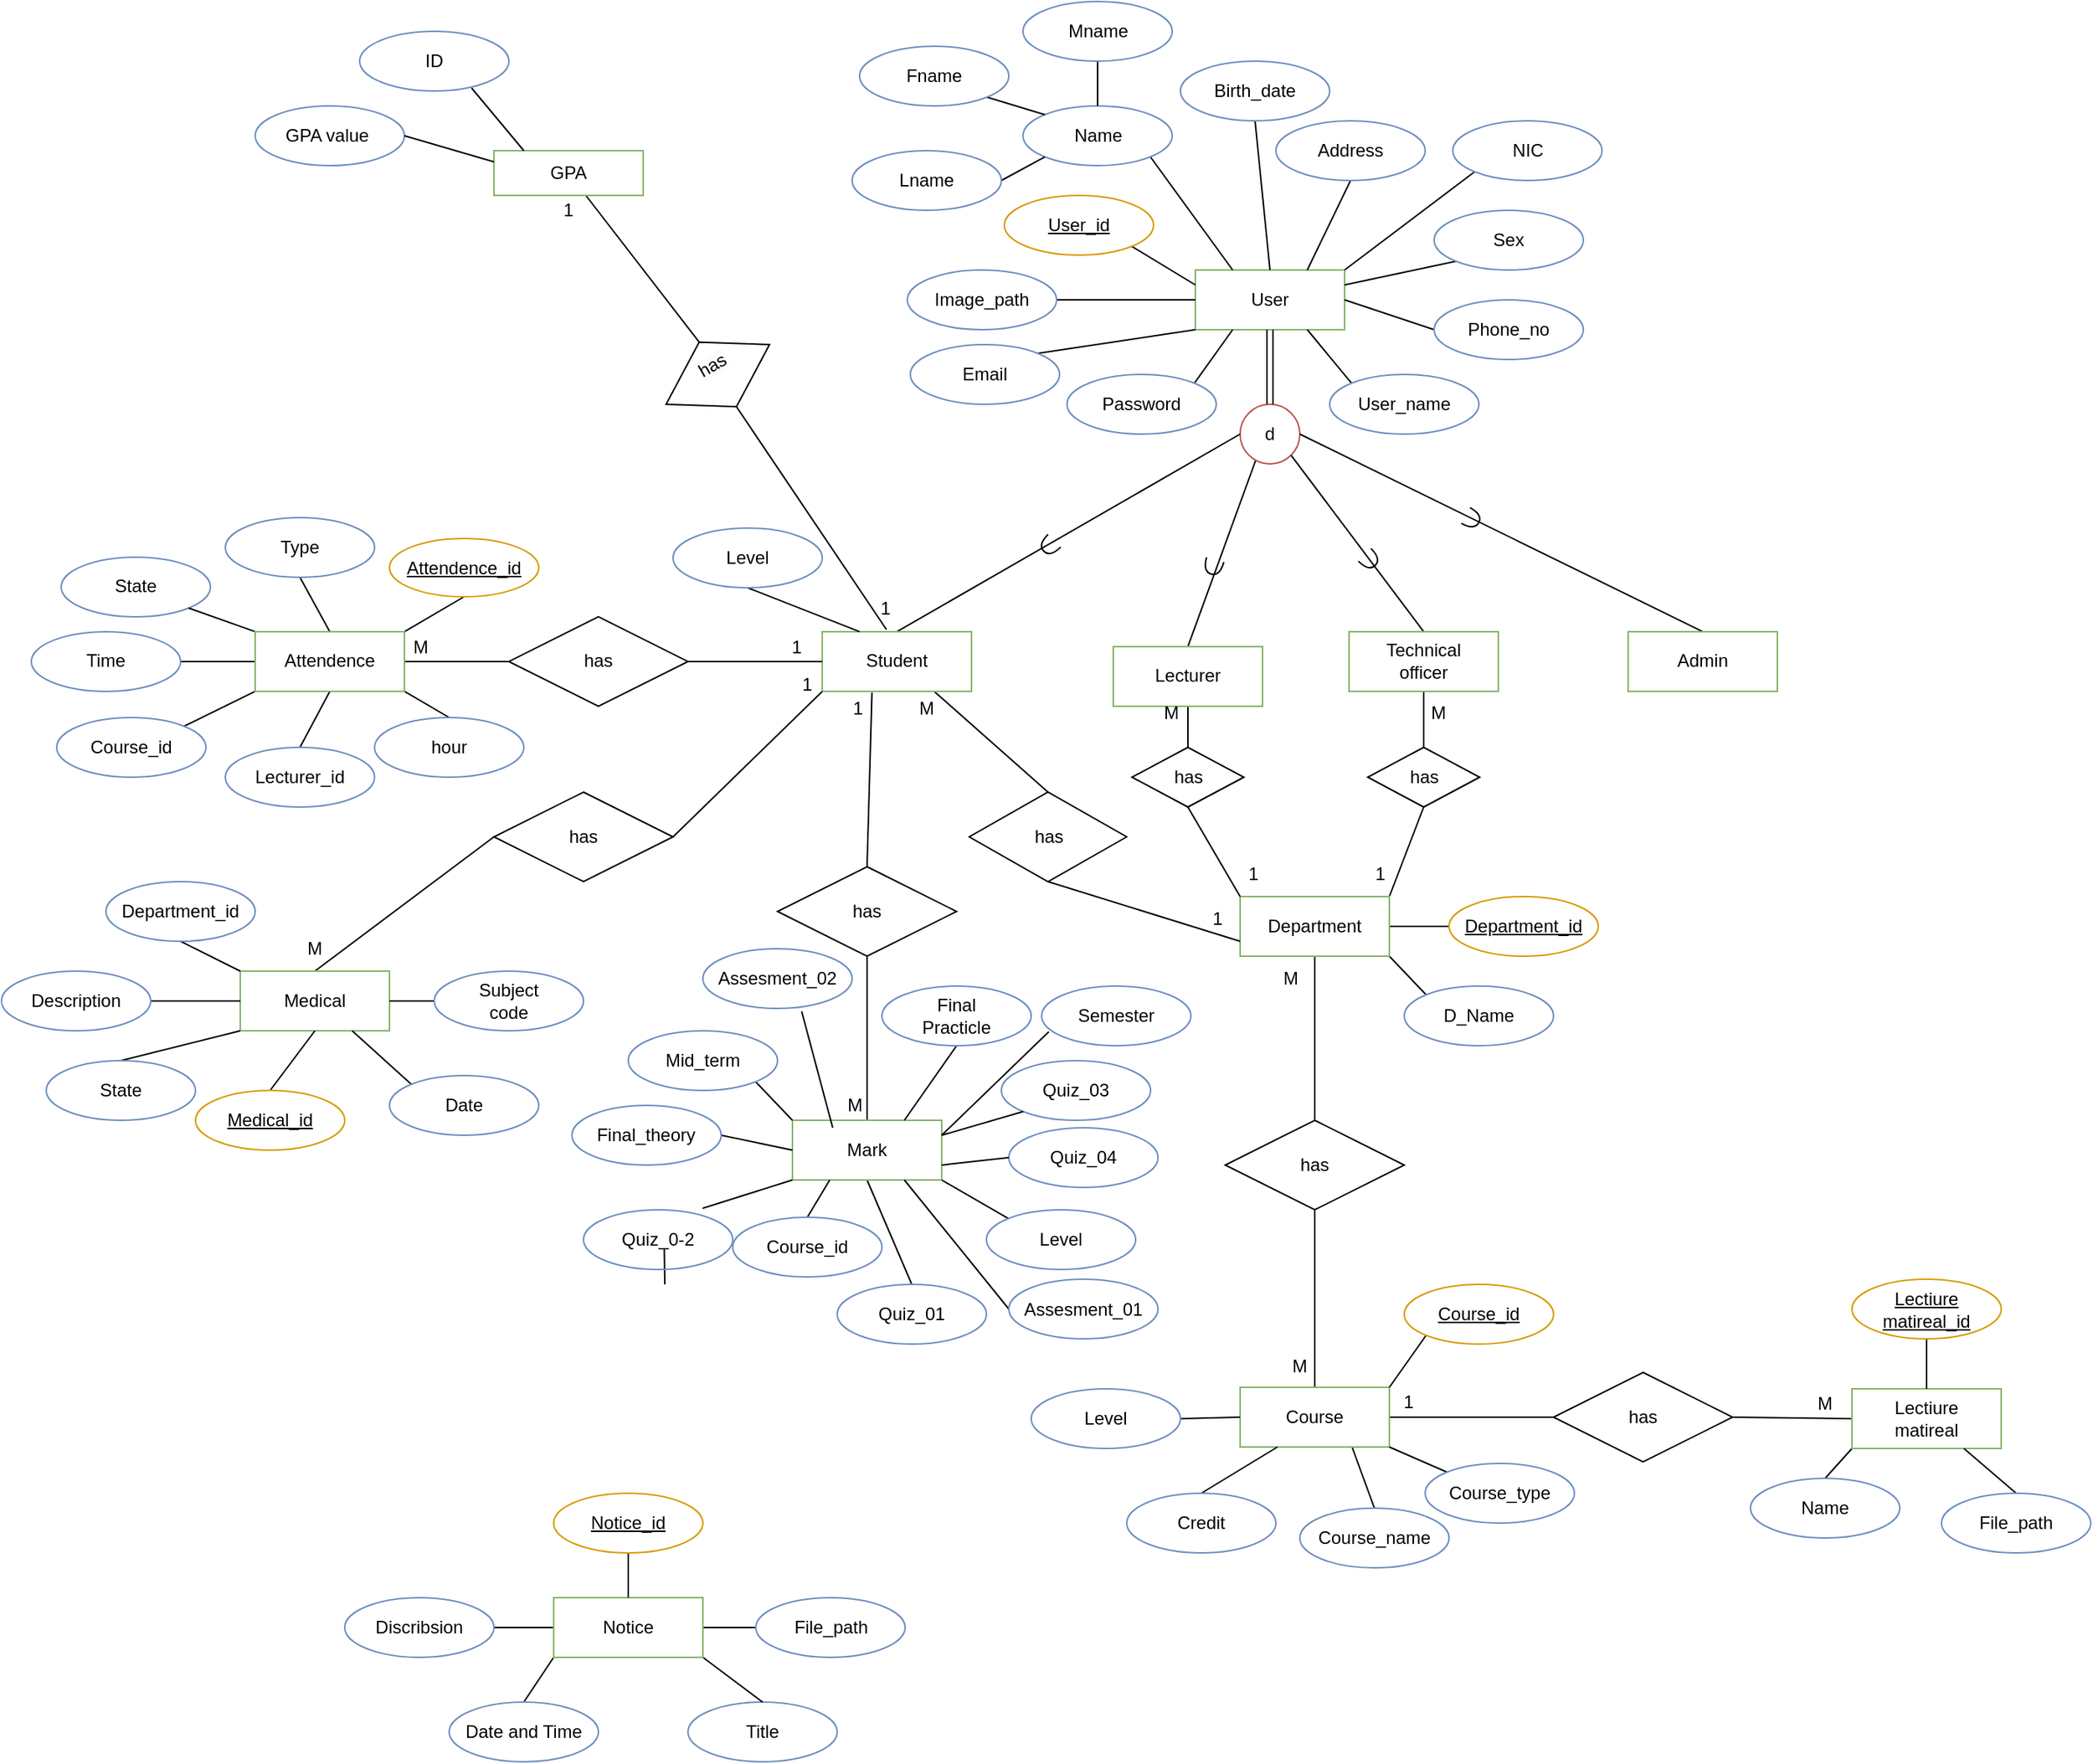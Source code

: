 <mxfile>
    <diagram name="Page-1" id="6qLf3aP0n8FPmzJRAWlA">
        <mxGraphModel dx="1659" dy="1737" grid="1" gridSize="10" guides="1" tooltips="1" connect="1" arrows="1" fold="1" page="1" pageScale="1" pageWidth="827" pageHeight="1169" background="none" math="0" shadow="0">
            <root>
                <mxCell id="0"/>
                <mxCell id="1" parent="0"/>
                <mxCell id="cgkHu3lo0f4XiQwkRgP3-1" value="User" style="whiteSpace=wrap;html=1;align=center;fillColor=none;strokeColor=#82b366;" parent="1" vertex="1">
                    <mxGeometry x="350" y="-130" width="100" height="40" as="geometry"/>
                </mxCell>
                <mxCell id="cgkHu3lo0f4XiQwkRgP3-52" style="edgeStyle=none;rounded=0;orthogonalLoop=1;jettySize=auto;html=1;exitX=0.5;exitY=0;exitDx=0;exitDy=0;endArrow=none;endFill=0;entryX=0.259;entryY=0.944;entryDx=0;entryDy=0;entryPerimeter=0;" parent="1" source="cgkHu3lo0f4XiQwkRgP3-13" target="cgkHu3lo0f4XiQwkRgP3-43" edge="1">
                    <mxGeometry relative="1" as="geometry">
                        <mxPoint x="340" y="10" as="targetPoint"/>
                    </mxGeometry>
                </mxCell>
                <mxCell id="cgkHu3lo0f4XiQwkRgP3-107" style="edgeStyle=none;rounded=0;orthogonalLoop=1;jettySize=auto;html=1;exitX=0.5;exitY=1;exitDx=0;exitDy=0;entryX=0;entryY=0.5;entryDx=0;entryDy=0;endArrow=none;endFill=0;" parent="1" source="cgkHu3lo0f4XiQwkRgP3-13" target="cgkHu3lo0f4XiQwkRgP3-58" edge="1">
                    <mxGeometry relative="1" as="geometry"/>
                </mxCell>
                <mxCell id="cgkHu3lo0f4XiQwkRgP3-13" value="Lecturer" style="whiteSpace=wrap;html=1;align=center;fillColor=none;strokeColor=#82b366;" parent="1" vertex="1">
                    <mxGeometry x="295" y="122.46" width="100" height="40" as="geometry"/>
                </mxCell>
                <mxCell id="cgkHu3lo0f4XiQwkRgP3-43" value="d" style="ellipse;whiteSpace=wrap;html=1;aspect=fixed;fillColor=none;strokeColor=#b85450;" parent="1" vertex="1">
                    <mxGeometry x="380" y="-40" width="40" height="40" as="geometry"/>
                </mxCell>
                <mxCell id="cgkHu3lo0f4XiQwkRgP3-44" value="" style="shape=link;html=1;rounded=0;entryX=0.5;entryY=0;entryDx=0;entryDy=0;exitX=0.5;exitY=1;exitDx=0;exitDy=0;" parent="1" source="cgkHu3lo0f4XiQwkRgP3-1" target="cgkHu3lo0f4XiQwkRgP3-43" edge="1">
                    <mxGeometry relative="1" as="geometry">
                        <mxPoint x="190" y="100" as="sourcePoint"/>
                        <mxPoint x="250" y="100" as="targetPoint"/>
                    </mxGeometry>
                </mxCell>
                <mxCell id="cgkHu3lo0f4XiQwkRgP3-54" style="edgeStyle=none;rounded=0;orthogonalLoop=1;jettySize=auto;html=1;exitX=0.5;exitY=0;exitDx=0;exitDy=0;entryX=0;entryY=0.5;entryDx=0;entryDy=0;endArrow=none;endFill=0;" parent="1" source="cgkHu3lo0f4XiQwkRgP3-47" target="cgkHu3lo0f4XiQwkRgP3-43" edge="1">
                    <mxGeometry relative="1" as="geometry"/>
                </mxCell>
                <mxCell id="cgkHu3lo0f4XiQwkRgP3-111" style="edgeStyle=none;rounded=0;orthogonalLoop=1;jettySize=auto;html=1;exitX=0.75;exitY=1;exitDx=0;exitDy=0;entryX=0;entryY=0.5;entryDx=0;entryDy=0;endArrow=none;endFill=0;" parent="1" source="cgkHu3lo0f4XiQwkRgP3-47" target="cgkHu3lo0f4XiQwkRgP3-110" edge="1">
                    <mxGeometry relative="1" as="geometry"/>
                </mxCell>
                <mxCell id="cgkHu3lo0f4XiQwkRgP3-47" value="Student" style="whiteSpace=wrap;html=1;align=center;fillColor=none;strokeColor=#82b366;" parent="1" vertex="1">
                    <mxGeometry x="100" y="112.46" width="100" height="40" as="geometry"/>
                </mxCell>
                <mxCell id="cgkHu3lo0f4XiQwkRgP3-50" style="rounded=0;orthogonalLoop=1;jettySize=auto;html=1;exitX=0.5;exitY=0;exitDx=0;exitDy=0;entryX=1;entryY=0.5;entryDx=0;entryDy=0;endArrow=none;endFill=0;" parent="1" source="cgkHu3lo0f4XiQwkRgP3-48" target="cgkHu3lo0f4XiQwkRgP3-43" edge="1">
                    <mxGeometry relative="1" as="geometry"/>
                </mxCell>
                <mxCell id="cgkHu3lo0f4XiQwkRgP3-48" value="Admin" style="whiteSpace=wrap;html=1;align=center;fillColor=none;strokeColor=#82b366;" parent="1" vertex="1">
                    <mxGeometry x="640" y="112.46" width="100" height="40" as="geometry"/>
                </mxCell>
                <mxCell id="cgkHu3lo0f4XiQwkRgP3-53" style="edgeStyle=none;rounded=0;orthogonalLoop=1;jettySize=auto;html=1;exitX=0.5;exitY=0;exitDx=0;exitDy=0;entryX=1;entryY=1;entryDx=0;entryDy=0;endArrow=none;endFill=0;" parent="1" source="cgkHu3lo0f4XiQwkRgP3-49" target="cgkHu3lo0f4XiQwkRgP3-43" edge="1">
                    <mxGeometry relative="1" as="geometry"/>
                </mxCell>
                <mxCell id="cgkHu3lo0f4XiQwkRgP3-59" style="edgeStyle=none;rounded=0;orthogonalLoop=1;jettySize=auto;html=1;exitX=0.5;exitY=1;exitDx=0;exitDy=0;entryX=0;entryY=0.5;entryDx=0;entryDy=0;endArrow=none;endFill=0;" parent="1" source="cgkHu3lo0f4XiQwkRgP3-49" target="cgkHu3lo0f4XiQwkRgP3-55" edge="1">
                    <mxGeometry relative="1" as="geometry"/>
                </mxCell>
                <mxCell id="cgkHu3lo0f4XiQwkRgP3-49" value="Technical&lt;br&gt;officer" style="whiteSpace=wrap;html=1;align=center;fillColor=none;strokeColor=#82b366;" parent="1" vertex="1">
                    <mxGeometry x="453" y="112.46" width="100" height="40" as="geometry"/>
                </mxCell>
                <mxCell id="cgkHu3lo0f4XiQwkRgP3-109" style="edgeStyle=none;rounded=0;orthogonalLoop=1;jettySize=auto;html=1;exitX=1;exitY=0.5;exitDx=0;exitDy=0;endArrow=none;endFill=0;entryX=1;entryY=0;entryDx=0;entryDy=0;" parent="1" source="cgkHu3lo0f4XiQwkRgP3-55" target="cgkHu3lo0f4XiQwkRgP3-56" edge="1">
                    <mxGeometry relative="1" as="geometry">
                        <mxPoint x="510" y="300" as="targetPoint"/>
                    </mxGeometry>
                </mxCell>
                <mxCell id="cgkHu3lo0f4XiQwkRgP3-55" value="has" style="shape=rhombus;perimeter=rhombusPerimeter;whiteSpace=wrap;html=1;align=center;rotation=0;direction=south;" parent="1" vertex="1">
                    <mxGeometry x="465.5" y="190" width="75" height="40" as="geometry"/>
                </mxCell>
                <mxCell id="cgkHu3lo0f4XiQwkRgP3-116" style="edgeStyle=none;rounded=0;orthogonalLoop=1;jettySize=auto;html=1;exitX=0.5;exitY=1;exitDx=0;exitDy=0;entryX=0.5;entryY=0;entryDx=0;entryDy=0;endArrow=none;endFill=0;" parent="1" source="cgkHu3lo0f4XiQwkRgP3-56" target="cgkHu3lo0f4XiQwkRgP3-115" edge="1">
                    <mxGeometry relative="1" as="geometry"/>
                </mxCell>
                <mxCell id="cgkHu3lo0f4XiQwkRgP3-173" style="edgeStyle=none;rounded=0;orthogonalLoop=1;jettySize=auto;html=1;exitX=1;exitY=0.5;exitDx=0;exitDy=0;entryX=0;entryY=0.5;entryDx=0;entryDy=0;endArrow=none;endFill=0;" parent="1" source="cgkHu3lo0f4XiQwkRgP3-56" target="cgkHu3lo0f4XiQwkRgP3-167" edge="1">
                    <mxGeometry relative="1" as="geometry"/>
                </mxCell>
                <mxCell id="cgkHu3lo0f4XiQwkRgP3-174" style="edgeStyle=none;rounded=0;orthogonalLoop=1;jettySize=auto;html=1;exitX=1;exitY=1;exitDx=0;exitDy=0;entryX=0;entryY=0;entryDx=0;entryDy=0;endArrow=none;endFill=0;" parent="1" source="cgkHu3lo0f4XiQwkRgP3-56" target="cgkHu3lo0f4XiQwkRgP3-89" edge="1">
                    <mxGeometry relative="1" as="geometry"/>
                </mxCell>
                <mxCell id="cgkHu3lo0f4XiQwkRgP3-56" value="Department" style="whiteSpace=wrap;html=1;align=center;fillColor=none;strokeColor=#82b366;" parent="1" vertex="1">
                    <mxGeometry x="380" y="290" width="100" height="40" as="geometry"/>
                </mxCell>
                <mxCell id="cgkHu3lo0f4XiQwkRgP3-108" style="edgeStyle=none;rounded=0;orthogonalLoop=1;jettySize=auto;html=1;exitX=1;exitY=0.5;exitDx=0;exitDy=0;entryX=0;entryY=0;entryDx=0;entryDy=0;endArrow=none;endFill=0;" parent="1" source="cgkHu3lo0f4XiQwkRgP3-58" target="cgkHu3lo0f4XiQwkRgP3-56" edge="1">
                    <mxGeometry relative="1" as="geometry"/>
                </mxCell>
                <mxCell id="cgkHu3lo0f4XiQwkRgP3-58" value="has" style="shape=rhombus;perimeter=rhombusPerimeter;whiteSpace=wrap;html=1;align=center;rotation=0;direction=south;" parent="1" vertex="1">
                    <mxGeometry x="307.5" y="190" width="75" height="40" as="geometry"/>
                </mxCell>
                <mxCell id="cgkHu3lo0f4XiQwkRgP3-63" value="" style="shape=requiredInterface;html=1;verticalLabelPosition=bottom;sketch=0;rotation=105;" parent="1" vertex="1">
                    <mxGeometry x="357" y="63" width="10" height="12" as="geometry"/>
                </mxCell>
                <mxCell id="cgkHu3lo0f4XiQwkRgP3-65" value="" style="shape=requiredInterface;html=1;verticalLabelPosition=bottom;sketch=0;rotation=135;" parent="1" vertex="1">
                    <mxGeometry x="247" y="49" width="10" height="12" as="geometry"/>
                </mxCell>
                <mxCell id="cgkHu3lo0f4XiQwkRgP3-66" value="" style="shape=requiredInterface;html=1;verticalLabelPosition=bottom;sketch=0;rotation=45;" parent="1" vertex="1">
                    <mxGeometry x="462" y="58.46" width="10" height="12" as="geometry"/>
                </mxCell>
                <mxCell id="cgkHu3lo0f4XiQwkRgP3-67" value="" style="shape=requiredInterface;html=1;verticalLabelPosition=bottom;sketch=0;rotation=29;" parent="1" vertex="1">
                    <mxGeometry x="530.5" y="31" width="10" height="12" as="geometry"/>
                </mxCell>
                <mxCell id="cgkHu3lo0f4XiQwkRgP3-72" style="edgeStyle=none;rounded=0;orthogonalLoop=1;jettySize=auto;html=1;exitX=1;exitY=0.5;exitDx=0;exitDy=0;endArrow=none;endFill=0;entryX=0;entryY=0.5;entryDx=0;entryDy=0;" parent="1" source="cgkHu3lo0f4XiQwkRgP3-69" target="cgkHu3lo0f4XiQwkRgP3-47" edge="1">
                    <mxGeometry relative="1" as="geometry">
                        <mxPoint x="470" y="250" as="targetPoint"/>
                    </mxGeometry>
                </mxCell>
                <mxCell id="cgkHu3lo0f4XiQwkRgP3-97" style="edgeStyle=none;rounded=0;orthogonalLoop=1;jettySize=auto;html=1;exitX=0;exitY=0.5;exitDx=0;exitDy=0;entryX=1;entryY=0.5;entryDx=0;entryDy=0;endArrow=none;endFill=0;" parent="1" source="cgkHu3lo0f4XiQwkRgP3-69" target="cgkHu3lo0f4XiQwkRgP3-96" edge="1">
                    <mxGeometry relative="1" as="geometry"/>
                </mxCell>
                <mxCell id="cgkHu3lo0f4XiQwkRgP3-69" value="has" style="shape=rhombus;perimeter=rhombusPerimeter;whiteSpace=wrap;html=1;align=center;" parent="1" vertex="1">
                    <mxGeometry x="-110" y="102.46" width="120" height="60" as="geometry"/>
                </mxCell>
                <mxCell id="cgkHu3lo0f4XiQwkRgP3-73" style="edgeStyle=none;rounded=0;orthogonalLoop=1;jettySize=auto;html=1;exitX=0.5;exitY=0;exitDx=0;exitDy=0;entryX=0.333;entryY=1.019;entryDx=0;entryDy=0;endArrow=none;endFill=0;entryPerimeter=0;" parent="1" source="cgkHu3lo0f4XiQwkRgP3-70" target="cgkHu3lo0f4XiQwkRgP3-47" edge="1">
                    <mxGeometry relative="1" as="geometry"/>
                </mxCell>
                <mxCell id="cgkHu3lo0f4XiQwkRgP3-78" style="edgeStyle=none;rounded=0;orthogonalLoop=1;jettySize=auto;html=1;exitX=0.5;exitY=1;exitDx=0;exitDy=0;entryX=0.5;entryY=0;entryDx=0;entryDy=0;endArrow=none;endFill=0;" parent="1" source="cgkHu3lo0f4XiQwkRgP3-70" target="cgkHu3lo0f4XiQwkRgP3-77" edge="1">
                    <mxGeometry relative="1" as="geometry"/>
                </mxCell>
                <mxCell id="cgkHu3lo0f4XiQwkRgP3-70" value="has" style="shape=rhombus;perimeter=rhombusPerimeter;whiteSpace=wrap;html=1;align=center;" parent="1" vertex="1">
                    <mxGeometry x="70" y="270" width="120" height="60" as="geometry"/>
                </mxCell>
                <mxCell id="cgkHu3lo0f4XiQwkRgP3-75" style="edgeStyle=none;rounded=0;orthogonalLoop=1;jettySize=auto;html=1;exitX=1;exitY=0.5;exitDx=0;exitDy=0;entryX=0;entryY=1;entryDx=0;entryDy=0;endArrow=none;endFill=0;" parent="1" source="cgkHu3lo0f4XiQwkRgP3-74" target="cgkHu3lo0f4XiQwkRgP3-47" edge="1">
                    <mxGeometry relative="1" as="geometry"/>
                </mxCell>
                <mxCell id="cgkHu3lo0f4XiQwkRgP3-88" style="edgeStyle=none;rounded=0;orthogonalLoop=1;jettySize=auto;html=1;exitX=0;exitY=0.5;exitDx=0;exitDy=0;entryX=0.5;entryY=0;entryDx=0;entryDy=0;endArrow=none;endFill=0;" parent="1" source="cgkHu3lo0f4XiQwkRgP3-74" target="cgkHu3lo0f4XiQwkRgP3-87" edge="1">
                    <mxGeometry relative="1" as="geometry"/>
                </mxCell>
                <mxCell id="cgkHu3lo0f4XiQwkRgP3-74" value="has" style="shape=rhombus;perimeter=rhombusPerimeter;whiteSpace=wrap;html=1;align=center;" parent="1" vertex="1">
                    <mxGeometry x="-120" y="220" width="120" height="60" as="geometry"/>
                </mxCell>
                <mxCell id="cgkHu3lo0f4XiQwkRgP3-221" style="edgeStyle=none;rounded=0;orthogonalLoop=1;jettySize=auto;html=1;exitX=0.5;exitY=1;exitDx=0;exitDy=0;entryX=0.5;entryY=0;entryDx=0;entryDy=0;endArrow=none;endFill=0;" parent="1" source="cgkHu3lo0f4XiQwkRgP3-77" target="cgkHu3lo0f4XiQwkRgP3-201" edge="1">
                    <mxGeometry relative="1" as="geometry"/>
                </mxCell>
                <mxCell id="cgkHu3lo0f4XiQwkRgP3-77" value="Mark" style="whiteSpace=wrap;html=1;align=center;fillColor=none;strokeColor=#82b366;" parent="1" vertex="1">
                    <mxGeometry x="80" y="440" width="100" height="40" as="geometry"/>
                </mxCell>
                <mxCell id="cgkHu3lo0f4XiQwkRgP3-87" value="Medical" style="whiteSpace=wrap;html=1;align=center;fillColor=none;strokeColor=#82b366;" parent="1" vertex="1">
                    <mxGeometry x="-290" y="340" width="100" height="40" as="geometry"/>
                </mxCell>
                <mxCell id="cgkHu3lo0f4XiQwkRgP3-89" value="D_Name" style="ellipse;whiteSpace=wrap;html=1;align=center;fillColor=none;strokeColor=#6c8ebf;" parent="1" vertex="1">
                    <mxGeometry x="490" y="350" width="100" height="40" as="geometry"/>
                </mxCell>
                <mxCell id="cgkHu3lo0f4XiQwkRgP3-237" style="edgeStyle=none;rounded=0;orthogonalLoop=1;jettySize=auto;html=1;exitX=0.5;exitY=0;exitDx=0;exitDy=0;entryX=0.75;entryY=1;entryDx=0;entryDy=0;endArrow=none;endFill=0;" parent="1" source="cgkHu3lo0f4XiQwkRgP3-90" target="cgkHu3lo0f4XiQwkRgP3-113" edge="1">
                    <mxGeometry relative="1" as="geometry"/>
                </mxCell>
                <mxCell id="cgkHu3lo0f4XiQwkRgP3-90" value="Course_name" style="ellipse;whiteSpace=wrap;html=1;align=center;fillColor=none;strokeColor=#6c8ebf;" parent="1" vertex="1">
                    <mxGeometry x="420" y="700" width="100" height="40" as="geometry"/>
                </mxCell>
                <mxCell id="cgkHu3lo0f4XiQwkRgP3-215" style="edgeStyle=none;rounded=0;orthogonalLoop=1;jettySize=auto;html=1;exitX=0;exitY=0;exitDx=0;exitDy=0;entryX=1;entryY=1;entryDx=0;entryDy=0;endArrow=none;endFill=0;" parent="1" source="cgkHu3lo0f4XiQwkRgP3-91" target="cgkHu3lo0f4XiQwkRgP3-77" edge="1">
                    <mxGeometry relative="1" as="geometry"/>
                </mxCell>
                <mxCell id="cgkHu3lo0f4XiQwkRgP3-91" value="Level" style="ellipse;whiteSpace=wrap;html=1;align=center;fillColor=none;strokeColor=#6c8ebf;" parent="1" vertex="1">
                    <mxGeometry x="210" y="500" width="100" height="40" as="geometry"/>
                </mxCell>
                <mxCell id="cgkHu3lo0f4XiQwkRgP3-194" style="edgeStyle=none;rounded=0;orthogonalLoop=1;jettySize=auto;html=1;exitX=1;exitY=0.5;exitDx=0;exitDy=0;entryX=0;entryY=0.5;entryDx=0;entryDy=0;endArrow=none;endFill=0;" parent="1" source="cgkHu3lo0f4XiQwkRgP3-92" target="cgkHu3lo0f4XiQwkRgP3-87" edge="1">
                    <mxGeometry relative="1" as="geometry"/>
                </mxCell>
                <mxCell id="cgkHu3lo0f4XiQwkRgP3-92" value="Description" style="ellipse;whiteSpace=wrap;html=1;align=center;fillColor=none;strokeColor=#6c8ebf;" parent="1" vertex="1">
                    <mxGeometry x="-450" y="340" width="100" height="40" as="geometry"/>
                </mxCell>
                <mxCell id="cgkHu3lo0f4XiQwkRgP3-93" value="State" style="ellipse;whiteSpace=wrap;html=1;align=center;fillColor=none;strokeColor=#6c8ebf;fillStyle=auto;" parent="1" vertex="1">
                    <mxGeometry x="-410" y="62.46" width="100" height="40" as="geometry"/>
                </mxCell>
                <mxCell id="cgkHu3lo0f4XiQwkRgP3-94" value="Title" style="ellipse;whiteSpace=wrap;html=1;align=center;fillColor=none;strokeColor=#6c8ebf;" parent="1" vertex="1">
                    <mxGeometry x="10" y="830" width="100" height="40" as="geometry"/>
                </mxCell>
                <mxCell id="cgkHu3lo0f4XiQwkRgP3-182" style="edgeStyle=none;rounded=0;orthogonalLoop=1;jettySize=auto;html=1;exitX=1;exitY=1;exitDx=0;exitDy=0;entryX=0.5;entryY=0;entryDx=0;entryDy=0;endArrow=none;endFill=0;" parent="1" source="cgkHu3lo0f4XiQwkRgP3-96" target="cgkHu3lo0f4XiQwkRgP3-177" edge="1">
                    <mxGeometry relative="1" as="geometry"/>
                </mxCell>
                <mxCell id="cgkHu3lo0f4XiQwkRgP3-183" style="edgeStyle=none;rounded=0;orthogonalLoop=1;jettySize=auto;html=1;exitX=0.5;exitY=1;exitDx=0;exitDy=0;entryX=0.5;entryY=0;entryDx=0;entryDy=0;endArrow=none;endFill=0;" parent="1" source="cgkHu3lo0f4XiQwkRgP3-96" target="cgkHu3lo0f4XiQwkRgP3-180" edge="1">
                    <mxGeometry relative="1" as="geometry"/>
                </mxCell>
                <mxCell id="cgkHu3lo0f4XiQwkRgP3-184" style="edgeStyle=none;rounded=0;orthogonalLoop=1;jettySize=auto;html=1;exitX=0;exitY=1;exitDx=0;exitDy=0;entryX=1;entryY=0;entryDx=0;entryDy=0;endArrow=none;endFill=0;" parent="1" source="cgkHu3lo0f4XiQwkRgP3-96" target="cgkHu3lo0f4XiQwkRgP3-181" edge="1">
                    <mxGeometry relative="1" as="geometry"/>
                </mxCell>
                <mxCell id="cgkHu3lo0f4XiQwkRgP3-185" style="edgeStyle=none;rounded=0;orthogonalLoop=1;jettySize=auto;html=1;exitX=0;exitY=0.5;exitDx=0;exitDy=0;entryX=1;entryY=0.5;entryDx=0;entryDy=0;endArrow=none;endFill=0;" parent="1" source="cgkHu3lo0f4XiQwkRgP3-96" target="cgkHu3lo0f4XiQwkRgP3-176" edge="1">
                    <mxGeometry relative="1" as="geometry"/>
                </mxCell>
                <mxCell id="cgkHu3lo0f4XiQwkRgP3-186" style="edgeStyle=none;rounded=0;orthogonalLoop=1;jettySize=auto;html=1;exitX=0;exitY=0;exitDx=0;exitDy=0;entryX=1;entryY=1;entryDx=0;entryDy=0;endArrow=none;endFill=0;" parent="1" source="cgkHu3lo0f4XiQwkRgP3-96" target="cgkHu3lo0f4XiQwkRgP3-93" edge="1">
                    <mxGeometry relative="1" as="geometry"/>
                </mxCell>
                <mxCell id="cgkHu3lo0f4XiQwkRgP3-187" style="edgeStyle=none;rounded=0;orthogonalLoop=1;jettySize=auto;html=1;exitX=0.5;exitY=0;exitDx=0;exitDy=0;entryX=0.5;entryY=1;entryDx=0;entryDy=0;endArrow=none;endFill=0;" parent="1" source="cgkHu3lo0f4XiQwkRgP3-96" target="cgkHu3lo0f4XiQwkRgP3-175" edge="1">
                    <mxGeometry relative="1" as="geometry"/>
                </mxCell>
                <mxCell id="cgkHu3lo0f4XiQwkRgP3-188" style="edgeStyle=none;rounded=0;orthogonalLoop=1;jettySize=auto;html=1;exitX=1;exitY=0;exitDx=0;exitDy=0;entryX=0.5;entryY=1;entryDx=0;entryDy=0;endArrow=none;endFill=0;" parent="1" source="cgkHu3lo0f4XiQwkRgP3-96" target="cgkHu3lo0f4XiQwkRgP3-178" edge="1">
                    <mxGeometry relative="1" as="geometry"/>
                </mxCell>
                <mxCell id="cgkHu3lo0f4XiQwkRgP3-96" value="Attendence" style="whiteSpace=wrap;html=1;align=center;fillColor=none;strokeColor=#82b366;" parent="1" vertex="1">
                    <mxGeometry x="-280" y="112.46" width="100" height="40" as="geometry"/>
                </mxCell>
                <mxCell id="cgkHu3lo0f4XiQwkRgP3-112" style="edgeStyle=none;rounded=0;orthogonalLoop=1;jettySize=auto;html=1;exitX=1;exitY=0.5;exitDx=0;exitDy=0;entryX=0;entryY=0.75;entryDx=0;entryDy=0;endArrow=none;endFill=0;" parent="1" source="cgkHu3lo0f4XiQwkRgP3-110" target="cgkHu3lo0f4XiQwkRgP3-56" edge="1">
                    <mxGeometry relative="1" as="geometry"/>
                </mxCell>
                <mxCell id="cgkHu3lo0f4XiQwkRgP3-110" value="has" style="shape=rhombus;perimeter=rhombusPerimeter;whiteSpace=wrap;html=1;align=center;rotation=0;direction=south;" parent="1" vertex="1">
                    <mxGeometry x="198.5" y="220" width="105.5" height="60" as="geometry"/>
                </mxCell>
                <mxCell id="cgkHu3lo0f4XiQwkRgP3-121" style="edgeStyle=none;rounded=0;orthogonalLoop=1;jettySize=auto;html=1;exitX=1;exitY=0.5;exitDx=0;exitDy=0;entryX=0;entryY=0.5;entryDx=0;entryDy=0;endArrow=none;endFill=0;" parent="1" source="cgkHu3lo0f4XiQwkRgP3-113" target="cgkHu3lo0f4XiQwkRgP3-118" edge="1">
                    <mxGeometry relative="1" as="geometry"/>
                </mxCell>
                <mxCell id="cgkHu3lo0f4XiQwkRgP3-125" value="" style="edgeStyle=none;rounded=0;orthogonalLoop=1;jettySize=auto;html=1;endArrow=none;endFill=0;" parent="1" source="cgkHu3lo0f4XiQwkRgP3-113" target="cgkHu3lo0f4XiQwkRgP3-115" edge="1">
                    <mxGeometry relative="1" as="geometry"/>
                </mxCell>
                <mxCell id="cgkHu3lo0f4XiQwkRgP3-113" value="Course" style="whiteSpace=wrap;html=1;align=center;fillColor=none;strokeColor=#82b366;" parent="1" vertex="1">
                    <mxGeometry x="380" y="619" width="100" height="40" as="geometry"/>
                </mxCell>
                <mxCell id="cgkHu3lo0f4XiQwkRgP3-115" value="has" style="shape=rhombus;perimeter=rhombusPerimeter;whiteSpace=wrap;html=1;align=center;" parent="1" vertex="1">
                    <mxGeometry x="370" y="440" width="120" height="60" as="geometry"/>
                </mxCell>
                <mxCell id="cgkHu3lo0f4XiQwkRgP3-122" style="edgeStyle=none;rounded=0;orthogonalLoop=1;jettySize=auto;html=1;exitX=1;exitY=0.5;exitDx=0;exitDy=0;entryX=0;entryY=0.5;entryDx=0;entryDy=0;endArrow=none;endFill=0;" parent="1" source="cgkHu3lo0f4XiQwkRgP3-118" target="cgkHu3lo0f4XiQwkRgP3-119" edge="1">
                    <mxGeometry relative="1" as="geometry"/>
                </mxCell>
                <mxCell id="cgkHu3lo0f4XiQwkRgP3-118" value="has" style="shape=rhombus;perimeter=rhombusPerimeter;whiteSpace=wrap;html=1;align=center;" parent="1" vertex="1">
                    <mxGeometry x="590" y="609" width="120" height="60" as="geometry"/>
                </mxCell>
                <mxCell id="cgkHu3lo0f4XiQwkRgP3-243" style="edgeStyle=none;rounded=0;orthogonalLoop=1;jettySize=auto;html=1;exitX=0;exitY=1;exitDx=0;exitDy=0;entryX=0.5;entryY=0;entryDx=0;entryDy=0;endArrow=none;endFill=0;" parent="1" source="cgkHu3lo0f4XiQwkRgP3-119" target="cgkHu3lo0f4XiQwkRgP3-134" edge="1">
                    <mxGeometry relative="1" as="geometry"/>
                </mxCell>
                <mxCell id="cgkHu3lo0f4XiQwkRgP3-119" value="Lectiure&lt;br&gt;matireal" style="whiteSpace=wrap;html=1;align=center;fillColor=none;strokeColor=#82b366;" parent="1" vertex="1">
                    <mxGeometry x="790" y="620" width="100" height="40" as="geometry"/>
                </mxCell>
                <mxCell id="cgkHu3lo0f4XiQwkRgP3-130" style="edgeStyle=none;rounded=0;orthogonalLoop=1;jettySize=auto;html=1;exitX=1;exitY=0.5;exitDx=0;exitDy=0;entryX=0;entryY=0.5;entryDx=0;entryDy=0;endArrow=none;endFill=0;" parent="1" source="cgkHu3lo0f4XiQwkRgP3-126" target="cgkHu3lo0f4XiQwkRgP3-128" edge="1">
                    <mxGeometry relative="1" as="geometry"/>
                </mxCell>
                <mxCell id="cgkHu3lo0f4XiQwkRgP3-131" style="edgeStyle=none;rounded=0;orthogonalLoop=1;jettySize=auto;html=1;exitX=1;exitY=1;exitDx=0;exitDy=0;entryX=0.5;entryY=0;entryDx=0;entryDy=0;endArrow=none;endFill=0;" parent="1" source="cgkHu3lo0f4XiQwkRgP3-126" target="cgkHu3lo0f4XiQwkRgP3-94" edge="1">
                    <mxGeometry relative="1" as="geometry"/>
                </mxCell>
                <mxCell id="cgkHu3lo0f4XiQwkRgP3-132" style="edgeStyle=none;rounded=0;orthogonalLoop=1;jettySize=auto;html=1;exitX=0;exitY=1;exitDx=0;exitDy=0;entryX=0.5;entryY=0;entryDx=0;entryDy=0;endArrow=none;endFill=0;" parent="1" source="cgkHu3lo0f4XiQwkRgP3-126" target="cgkHu3lo0f4XiQwkRgP3-127" edge="1">
                    <mxGeometry relative="1" as="geometry"/>
                </mxCell>
                <mxCell id="cgkHu3lo0f4XiQwkRgP3-133" style="edgeStyle=none;rounded=0;orthogonalLoop=1;jettySize=auto;html=1;exitX=0;exitY=0.5;exitDx=0;exitDy=0;entryX=1;entryY=0.5;entryDx=0;entryDy=0;endArrow=none;endFill=0;" parent="1" source="cgkHu3lo0f4XiQwkRgP3-126" target="cgkHu3lo0f4XiQwkRgP3-129" edge="1">
                    <mxGeometry relative="1" as="geometry"/>
                </mxCell>
                <mxCell id="cgkHu3lo0f4XiQwkRgP3-126" value="Notice" style="whiteSpace=wrap;html=1;align=center;fillColor=none;strokeColor=#82b366;" parent="1" vertex="1">
                    <mxGeometry x="-80" y="760" width="100" height="40" as="geometry"/>
                </mxCell>
                <mxCell id="cgkHu3lo0f4XiQwkRgP3-127" value="Date and Time" style="ellipse;whiteSpace=wrap;html=1;align=center;fillColor=none;strokeColor=#6c8ebf;" parent="1" vertex="1">
                    <mxGeometry x="-150" y="830" width="100" height="40" as="geometry"/>
                </mxCell>
                <mxCell id="cgkHu3lo0f4XiQwkRgP3-128" value="File_path" style="ellipse;whiteSpace=wrap;html=1;align=center;fillColor=none;strokeColor=#6c8ebf;" parent="1" vertex="1">
                    <mxGeometry x="55.5" y="760" width="100" height="40" as="geometry"/>
                </mxCell>
                <mxCell id="cgkHu3lo0f4XiQwkRgP3-129" value="Discribsion" style="ellipse;whiteSpace=wrap;html=1;align=center;fillColor=none;strokeColor=#6c8ebf;" parent="1" vertex="1">
                    <mxGeometry x="-220" y="760" width="100" height="40" as="geometry"/>
                </mxCell>
                <mxCell id="cgkHu3lo0f4XiQwkRgP3-134" value="Name" style="ellipse;whiteSpace=wrap;html=1;align=center;fillColor=none;strokeColor=#6c8ebf;" parent="1" vertex="1">
                    <mxGeometry x="722" y="680" width="100" height="40" as="geometry"/>
                </mxCell>
                <mxCell id="cgkHu3lo0f4XiQwkRgP3-151" style="edgeStyle=none;rounded=0;orthogonalLoop=1;jettySize=auto;html=1;exitX=1;exitY=1;exitDx=0;exitDy=0;entryX=0.25;entryY=0;entryDx=0;entryDy=0;endArrow=none;endFill=0;" parent="1" source="cgkHu3lo0f4XiQwkRgP3-135" target="cgkHu3lo0f4XiQwkRgP3-1" edge="1">
                    <mxGeometry relative="1" as="geometry"/>
                </mxCell>
                <mxCell id="cgkHu3lo0f4XiQwkRgP3-135" value="Name" style="ellipse;whiteSpace=wrap;html=1;align=center;fillColor=none;strokeColor=#6c8ebf;" parent="1" vertex="1">
                    <mxGeometry x="234.5" y="-240" width="100" height="40" as="geometry"/>
                </mxCell>
                <mxCell id="cgkHu3lo0f4XiQwkRgP3-139" style="edgeStyle=none;rounded=0;orthogonalLoop=1;jettySize=auto;html=1;exitX=0.5;exitY=1;exitDx=0;exitDy=0;entryX=0.5;entryY=0;entryDx=0;entryDy=0;endArrow=none;endFill=0;" parent="1" source="cgkHu3lo0f4XiQwkRgP3-136" target="cgkHu3lo0f4XiQwkRgP3-135" edge="1">
                    <mxGeometry relative="1" as="geometry"/>
                </mxCell>
                <mxCell id="cgkHu3lo0f4XiQwkRgP3-136" value="Mname" style="ellipse;whiteSpace=wrap;html=1;align=center;fillColor=none;strokeColor=#6c8ebf;" parent="1" vertex="1">
                    <mxGeometry x="234.5" y="-310" width="100" height="40" as="geometry"/>
                </mxCell>
                <mxCell id="cgkHu3lo0f4XiQwkRgP3-140" style="edgeStyle=none;rounded=0;orthogonalLoop=1;jettySize=auto;html=1;exitX=1;exitY=1;exitDx=0;exitDy=0;entryX=0;entryY=0;entryDx=0;entryDy=0;endArrow=none;endFill=0;" parent="1" source="cgkHu3lo0f4XiQwkRgP3-137" target="cgkHu3lo0f4XiQwkRgP3-135" edge="1">
                    <mxGeometry relative="1" as="geometry"/>
                </mxCell>
                <mxCell id="cgkHu3lo0f4XiQwkRgP3-137" value="Fname" style="ellipse;whiteSpace=wrap;html=1;align=center;fillColor=none;strokeColor=#6c8ebf;" parent="1" vertex="1">
                    <mxGeometry x="125" y="-280" width="100" height="40" as="geometry"/>
                </mxCell>
                <mxCell id="cgkHu3lo0f4XiQwkRgP3-141" style="edgeStyle=none;rounded=0;orthogonalLoop=1;jettySize=auto;html=1;exitX=1;exitY=0.5;exitDx=0;exitDy=0;entryX=0;entryY=1;entryDx=0;entryDy=0;endArrow=none;endFill=0;" parent="1" source="cgkHu3lo0f4XiQwkRgP3-138" target="cgkHu3lo0f4XiQwkRgP3-135" edge="1">
                    <mxGeometry relative="1" as="geometry"/>
                </mxCell>
                <mxCell id="cgkHu3lo0f4XiQwkRgP3-138" value="Lname" style="ellipse;whiteSpace=wrap;html=1;align=center;fillColor=none;strokeColor=#6c8ebf;" parent="1" vertex="1">
                    <mxGeometry x="120" y="-210" width="100" height="40" as="geometry"/>
                </mxCell>
                <mxCell id="cgkHu3lo0f4XiQwkRgP3-158" style="edgeStyle=none;rounded=0;orthogonalLoop=1;jettySize=auto;html=1;exitX=1;exitY=0;exitDx=0;exitDy=0;entryX=0.25;entryY=1;entryDx=0;entryDy=0;endArrow=none;endFill=0;" parent="1" source="cgkHu3lo0f4XiQwkRgP3-142" target="cgkHu3lo0f4XiQwkRgP3-1" edge="1">
                    <mxGeometry relative="1" as="geometry"/>
                </mxCell>
                <mxCell id="cgkHu3lo0f4XiQwkRgP3-142" value="Password" style="ellipse;whiteSpace=wrap;html=1;align=center;fillColor=none;strokeColor=#6c8ebf;" parent="1" vertex="1">
                    <mxGeometry x="264" y="-60" width="100" height="40" as="geometry"/>
                </mxCell>
                <mxCell id="cgkHu3lo0f4XiQwkRgP3-159" style="edgeStyle=none;rounded=0;orthogonalLoop=1;jettySize=auto;html=1;exitX=1;exitY=0;exitDx=0;exitDy=0;entryX=0;entryY=1;entryDx=0;entryDy=0;endArrow=none;endFill=0;" parent="1" source="cgkHu3lo0f4XiQwkRgP3-143" target="cgkHu3lo0f4XiQwkRgP3-1" edge="1">
                    <mxGeometry relative="1" as="geometry"/>
                </mxCell>
                <mxCell id="cgkHu3lo0f4XiQwkRgP3-143" value="Email" style="ellipse;whiteSpace=wrap;html=1;align=center;fillColor=none;strokeColor=#6c8ebf;" parent="1" vertex="1">
                    <mxGeometry x="159" y="-80" width="100" height="40" as="geometry"/>
                </mxCell>
                <mxCell id="cgkHu3lo0f4XiQwkRgP3-157" style="edgeStyle=none;rounded=0;orthogonalLoop=1;jettySize=auto;html=1;exitX=0;exitY=0;exitDx=0;exitDy=0;entryX=0.75;entryY=1;entryDx=0;entryDy=0;endArrow=none;endFill=0;" parent="1" source="cgkHu3lo0f4XiQwkRgP3-144" target="cgkHu3lo0f4XiQwkRgP3-1" edge="1">
                    <mxGeometry relative="1" as="geometry"/>
                </mxCell>
                <mxCell id="cgkHu3lo0f4XiQwkRgP3-144" value="User_name" style="ellipse;whiteSpace=wrap;html=1;align=center;fillColor=none;strokeColor=#6c8ebf;" parent="1" vertex="1">
                    <mxGeometry x="440" y="-60" width="100" height="40" as="geometry"/>
                </mxCell>
                <mxCell id="cgkHu3lo0f4XiQwkRgP3-156" style="edgeStyle=none;rounded=0;orthogonalLoop=1;jettySize=auto;html=1;exitX=0;exitY=0.5;exitDx=0;exitDy=0;entryX=1;entryY=0.5;entryDx=0;entryDy=0;endArrow=none;endFill=0;" parent="1" source="cgkHu3lo0f4XiQwkRgP3-145" target="cgkHu3lo0f4XiQwkRgP3-1" edge="1">
                    <mxGeometry relative="1" as="geometry"/>
                </mxCell>
                <mxCell id="cgkHu3lo0f4XiQwkRgP3-145" value="Phone_no" style="ellipse;whiteSpace=wrap;html=1;align=center;fillColor=none;strokeColor=#6c8ebf;" parent="1" vertex="1">
                    <mxGeometry x="510" y="-110" width="100" height="40" as="geometry"/>
                </mxCell>
                <mxCell id="cgkHu3lo0f4XiQwkRgP3-154" style="edgeStyle=none;rounded=0;orthogonalLoop=1;jettySize=auto;html=1;exitX=0;exitY=1;exitDx=0;exitDy=0;entryX=1;entryY=0;entryDx=0;entryDy=0;endArrow=none;endFill=0;" parent="1" source="cgkHu3lo0f4XiQwkRgP3-146" target="cgkHu3lo0f4XiQwkRgP3-1" edge="1">
                    <mxGeometry relative="1" as="geometry"/>
                </mxCell>
                <mxCell id="cgkHu3lo0f4XiQwkRgP3-146" value="NIC" style="ellipse;whiteSpace=wrap;html=1;align=center;fillColor=none;strokeColor=#6c8ebf;" parent="1" vertex="1">
                    <mxGeometry x="522.5" y="-230" width="100" height="40" as="geometry"/>
                </mxCell>
                <mxCell id="cgkHu3lo0f4XiQwkRgP3-153" style="edgeStyle=none;rounded=0;orthogonalLoop=1;jettySize=auto;html=1;exitX=0.5;exitY=1;exitDx=0;exitDy=0;entryX=0.75;entryY=0;entryDx=0;entryDy=0;endArrow=none;endFill=0;" parent="1" source="cgkHu3lo0f4XiQwkRgP3-147" target="cgkHu3lo0f4XiQwkRgP3-1" edge="1">
                    <mxGeometry relative="1" as="geometry"/>
                </mxCell>
                <mxCell id="cgkHu3lo0f4XiQwkRgP3-147" value="Address" style="ellipse;whiteSpace=wrap;html=1;align=center;fillColor=none;strokeColor=#6c8ebf;" parent="1" vertex="1">
                    <mxGeometry x="404" y="-230" width="100" height="40" as="geometry"/>
                </mxCell>
                <mxCell id="cgkHu3lo0f4XiQwkRgP3-155" style="edgeStyle=none;rounded=0;orthogonalLoop=1;jettySize=auto;html=1;exitX=0;exitY=1;exitDx=0;exitDy=0;entryX=1;entryY=0.25;entryDx=0;entryDy=0;endArrow=none;endFill=0;" parent="1" source="cgkHu3lo0f4XiQwkRgP3-148" target="cgkHu3lo0f4XiQwkRgP3-1" edge="1">
                    <mxGeometry relative="1" as="geometry"/>
                </mxCell>
                <mxCell id="cgkHu3lo0f4XiQwkRgP3-148" value="Sex" style="ellipse;whiteSpace=wrap;html=1;align=center;fillColor=none;strokeColor=#6c8ebf;" parent="1" vertex="1">
                    <mxGeometry x="510" y="-170" width="100" height="40" as="geometry"/>
                </mxCell>
                <mxCell id="cgkHu3lo0f4XiQwkRgP3-152" style="edgeStyle=none;rounded=0;orthogonalLoop=1;jettySize=auto;html=1;exitX=0.5;exitY=1;exitDx=0;exitDy=0;entryX=0.5;entryY=0;entryDx=0;entryDy=0;endArrow=none;endFill=0;" parent="1" source="cgkHu3lo0f4XiQwkRgP3-149" target="cgkHu3lo0f4XiQwkRgP3-1" edge="1">
                    <mxGeometry relative="1" as="geometry"/>
                </mxCell>
                <mxCell id="cgkHu3lo0f4XiQwkRgP3-149" value="Birth_date" style="ellipse;whiteSpace=wrap;html=1;align=center;fillColor=none;strokeColor=#6c8ebf;" parent="1" vertex="1">
                    <mxGeometry x="340" y="-270" width="100" height="40" as="geometry"/>
                </mxCell>
                <mxCell id="cgkHu3lo0f4XiQwkRgP3-160" style="edgeStyle=none;rounded=0;orthogonalLoop=1;jettySize=auto;html=1;exitX=1;exitY=0.5;exitDx=0;exitDy=0;entryX=0;entryY=0.5;entryDx=0;entryDy=0;endArrow=none;endFill=0;" parent="1" source="cgkHu3lo0f4XiQwkRgP3-150" target="cgkHu3lo0f4XiQwkRgP3-1" edge="1">
                    <mxGeometry relative="1" as="geometry"/>
                </mxCell>
                <mxCell id="cgkHu3lo0f4XiQwkRgP3-150" value="Image_path" style="ellipse;whiteSpace=wrap;html=1;align=center;fillColor=none;strokeColor=#6c8ebf;" parent="1" vertex="1">
                    <mxGeometry x="157" y="-130" width="100" height="40" as="geometry"/>
                </mxCell>
                <mxCell id="cgkHu3lo0f4XiQwkRgP3-163" style="edgeStyle=none;rounded=0;orthogonalLoop=1;jettySize=auto;html=1;exitX=1;exitY=1;exitDx=0;exitDy=0;endArrow=none;endFill=0;entryX=0;entryY=0.25;entryDx=0;entryDy=0;" parent="1" source="cgkHu3lo0f4XiQwkRgP3-162" target="cgkHu3lo0f4XiQwkRgP3-1" edge="1">
                    <mxGeometry relative="1" as="geometry">
                        <mxPoint x="340" y="-130" as="targetPoint"/>
                    </mxGeometry>
                </mxCell>
                <mxCell id="cgkHu3lo0f4XiQwkRgP3-162" value="User_id" style="ellipse;whiteSpace=wrap;html=1;align=center;fontStyle=4;fillColor=none;strokeColor=#d79b00;" parent="1" vertex="1">
                    <mxGeometry x="222" y="-180" width="100" height="40" as="geometry"/>
                </mxCell>
                <mxCell id="cgkHu3lo0f4XiQwkRgP3-166" style="edgeStyle=none;rounded=0;orthogonalLoop=1;jettySize=auto;html=1;exitX=0.5;exitY=1;exitDx=0;exitDy=0;entryX=0.25;entryY=0;entryDx=0;entryDy=0;endArrow=none;endFill=0;" parent="1" source="cgkHu3lo0f4XiQwkRgP3-164" target="cgkHu3lo0f4XiQwkRgP3-47" edge="1">
                    <mxGeometry relative="1" as="geometry"/>
                </mxCell>
                <mxCell id="cgkHu3lo0f4XiQwkRgP3-164" value="Level" style="ellipse;whiteSpace=wrap;html=1;align=center;fillColor=none;strokeColor=#6c8ebf;" parent="1" vertex="1">
                    <mxGeometry y="43" width="100" height="40" as="geometry"/>
                </mxCell>
                <mxCell id="cgkHu3lo0f4XiQwkRgP3-167" value="Department_id" style="ellipse;whiteSpace=wrap;html=1;align=center;fontStyle=4;fillColor=none;strokeColor=#d79b00;" parent="1" vertex="1">
                    <mxGeometry x="520" y="290" width="100" height="40" as="geometry"/>
                </mxCell>
                <mxCell id="cgkHu3lo0f4XiQwkRgP3-230" style="edgeStyle=none;rounded=0;orthogonalLoop=1;jettySize=auto;html=1;exitX=0.5;exitY=1;exitDx=0;exitDy=0;entryX=0.5;entryY=0;entryDx=0;entryDy=0;endArrow=none;endFill=0;" parent="1" source="cgkHu3lo0f4XiQwkRgP3-170" target="cgkHu3lo0f4XiQwkRgP3-126" edge="1">
                    <mxGeometry relative="1" as="geometry"/>
                </mxCell>
                <mxCell id="cgkHu3lo0f4XiQwkRgP3-170" value="Notice_id" style="ellipse;whiteSpace=wrap;html=1;align=center;fontStyle=4;fillColor=none;strokeColor=#d79b00;" parent="1" vertex="1">
                    <mxGeometry x="-80" y="690" width="100" height="40" as="geometry"/>
                </mxCell>
                <mxCell id="cgkHu3lo0f4XiQwkRgP3-196" style="edgeStyle=none;rounded=0;orthogonalLoop=1;jettySize=auto;html=1;exitX=0.5;exitY=0;exitDx=0;exitDy=0;entryX=0.5;entryY=1;entryDx=0;entryDy=0;endArrow=none;endFill=0;" parent="1" source="cgkHu3lo0f4XiQwkRgP3-171" target="cgkHu3lo0f4XiQwkRgP3-87" edge="1">
                    <mxGeometry relative="1" as="geometry"/>
                </mxCell>
                <mxCell id="cgkHu3lo0f4XiQwkRgP3-171" value="Medical_id" style="ellipse;whiteSpace=wrap;html=1;align=center;fontStyle=4;fillColor=none;strokeColor=#d79b00;" parent="1" vertex="1">
                    <mxGeometry x="-320" y="420" width="100" height="40" as="geometry"/>
                </mxCell>
                <mxCell id="cgkHu3lo0f4XiQwkRgP3-175" value="Type" style="ellipse;whiteSpace=wrap;html=1;align=center;fillColor=none;strokeColor=#6c8ebf;" parent="1" vertex="1">
                    <mxGeometry x="-300" y="36" width="100" height="40" as="geometry"/>
                </mxCell>
                <mxCell id="cgkHu3lo0f4XiQwkRgP3-176" value="Time" style="ellipse;whiteSpace=wrap;html=1;align=center;fillColor=none;strokeColor=#6c8ebf;" parent="1" vertex="1">
                    <mxGeometry x="-430" y="112.46" width="100" height="40" as="geometry"/>
                </mxCell>
                <mxCell id="cgkHu3lo0f4XiQwkRgP3-177" value="hour" style="ellipse;whiteSpace=wrap;html=1;align=center;fillColor=none;strokeColor=#6c8ebf;" parent="1" vertex="1">
                    <mxGeometry x="-200" y="170" width="100" height="40" as="geometry"/>
                </mxCell>
                <mxCell id="cgkHu3lo0f4XiQwkRgP3-178" value="Attendence_id" style="ellipse;whiteSpace=wrap;html=1;align=center;fontStyle=4;fillColor=none;strokeColor=#d79b00;" parent="1" vertex="1">
                    <mxGeometry x="-190" y="50" width="100" height="39" as="geometry"/>
                </mxCell>
                <mxCell id="cgkHu3lo0f4XiQwkRgP3-180" value="Lecturer_id" style="ellipse;whiteSpace=wrap;html=1;align=center;fillColor=none;strokeColor=#6c8ebf;" parent="1" vertex="1">
                    <mxGeometry x="-300" y="190" width="100" height="40" as="geometry"/>
                </mxCell>
                <mxCell id="cgkHu3lo0f4XiQwkRgP3-181" value="Course_id" style="ellipse;whiteSpace=wrap;html=1;align=center;fillColor=none;strokeColor=#6c8ebf;" parent="1" vertex="1">
                    <mxGeometry x="-413" y="170" width="100" height="40" as="geometry"/>
                </mxCell>
                <mxCell id="cgkHu3lo0f4XiQwkRgP3-198" style="edgeStyle=none;rounded=0;orthogonalLoop=1;jettySize=auto;html=1;exitX=0;exitY=0.5;exitDx=0;exitDy=0;entryX=1;entryY=0.5;entryDx=0;entryDy=0;endArrow=none;endFill=0;" parent="1" source="cgkHu3lo0f4XiQwkRgP3-189" target="cgkHu3lo0f4XiQwkRgP3-87" edge="1">
                    <mxGeometry relative="1" as="geometry"/>
                </mxCell>
                <mxCell id="cgkHu3lo0f4XiQwkRgP3-189" value="Subject&lt;br&gt;code" style="ellipse;whiteSpace=wrap;html=1;align=center;fillColor=none;strokeColor=#6c8ebf;" parent="1" vertex="1">
                    <mxGeometry x="-160" y="340" width="100" height="40" as="geometry"/>
                </mxCell>
                <mxCell id="cgkHu3lo0f4XiQwkRgP3-197" style="edgeStyle=none;rounded=0;orthogonalLoop=1;jettySize=auto;html=1;exitX=0;exitY=0;exitDx=0;exitDy=0;entryX=0.75;entryY=1;entryDx=0;entryDy=0;endArrow=none;endFill=0;" parent="1" source="cgkHu3lo0f4XiQwkRgP3-190" target="cgkHu3lo0f4XiQwkRgP3-87" edge="1">
                    <mxGeometry relative="1" as="geometry"/>
                </mxCell>
                <mxCell id="cgkHu3lo0f4XiQwkRgP3-190" value="Date" style="ellipse;whiteSpace=wrap;html=1;align=center;fillColor=none;strokeColor=#6c8ebf;" parent="1" vertex="1">
                    <mxGeometry x="-190" y="410" width="100" height="40" as="geometry"/>
                </mxCell>
                <mxCell id="cgkHu3lo0f4XiQwkRgP3-195" style="edgeStyle=none;rounded=0;orthogonalLoop=1;jettySize=auto;html=1;exitX=0.5;exitY=0;exitDx=0;exitDy=0;entryX=0;entryY=1;entryDx=0;entryDy=0;endArrow=none;endFill=0;" parent="1" source="cgkHu3lo0f4XiQwkRgP3-191" target="cgkHu3lo0f4XiQwkRgP3-87" edge="1">
                    <mxGeometry relative="1" as="geometry"/>
                </mxCell>
                <mxCell id="cgkHu3lo0f4XiQwkRgP3-191" value="State" style="ellipse;whiteSpace=wrap;html=1;align=center;fillColor=none;strokeColor=#6c8ebf;" parent="1" vertex="1">
                    <mxGeometry x="-420" y="400" width="100" height="40" as="geometry"/>
                </mxCell>
                <mxCell id="cgkHu3lo0f4XiQwkRgP3-193" style="edgeStyle=none;rounded=0;orthogonalLoop=1;jettySize=auto;html=1;exitX=0.5;exitY=1;exitDx=0;exitDy=0;entryX=0;entryY=0;entryDx=0;entryDy=0;endArrow=none;endFill=0;" parent="1" source="cgkHu3lo0f4XiQwkRgP3-192" target="cgkHu3lo0f4XiQwkRgP3-87" edge="1">
                    <mxGeometry relative="1" as="geometry"/>
                </mxCell>
                <mxCell id="cgkHu3lo0f4XiQwkRgP3-192" value="Department_id" style="ellipse;whiteSpace=wrap;html=1;align=center;fillColor=none;strokeColor=#6c8ebf;" parent="1" vertex="1">
                    <mxGeometry x="-380" y="280" width="100" height="40" as="geometry"/>
                </mxCell>
                <mxCell id="2mkRr78QJMzNkhLGdy9C-1" style="rounded=0;orthogonalLoop=1;jettySize=auto;html=1;exitX=0.619;exitY=0.961;exitDx=0;exitDy=0;entryX=0.5;entryY=0;entryDx=0;entryDy=0;endArrow=none;endFill=0;exitPerimeter=0;" parent="1" edge="1">
                    <mxGeometry relative="1" as="geometry">
                        <mxPoint x="-5.85" y="526.44" as="sourcePoint"/>
                        <mxPoint x="-5.5" y="550" as="targetPoint"/>
                    </mxGeometry>
                </mxCell>
                <mxCell id="cgkHu3lo0f4XiQwkRgP3-201" value="Quiz_01" style="ellipse;whiteSpace=wrap;html=1;align=center;fillColor=none;strokeColor=#6c8ebf;" parent="1" vertex="1">
                    <mxGeometry x="110" y="550" width="100" height="40" as="geometry"/>
                </mxCell>
                <mxCell id="cgkHu3lo0f4XiQwkRgP3-218" style="edgeStyle=none;rounded=0;orthogonalLoop=1;jettySize=auto;html=1;exitX=1;exitY=0.5;exitDx=0;exitDy=0;entryX=0;entryY=0.5;entryDx=0;entryDy=0;endArrow=none;endFill=0;" parent="1" source="cgkHu3lo0f4XiQwkRgP3-202" target="cgkHu3lo0f4XiQwkRgP3-77" edge="1">
                    <mxGeometry relative="1" as="geometry"/>
                </mxCell>
                <mxCell id="cgkHu3lo0f4XiQwkRgP3-202" value="Final_theory" style="ellipse;whiteSpace=wrap;html=1;align=center;fillColor=none;strokeColor=#6c8ebf;" parent="1" vertex="1">
                    <mxGeometry x="-67.75" y="430" width="100" height="40" as="geometry"/>
                </mxCell>
                <mxCell id="cgkHu3lo0f4XiQwkRgP3-214" style="edgeStyle=none;rounded=0;orthogonalLoop=1;jettySize=auto;html=1;exitX=0.5;exitY=0;exitDx=0;exitDy=0;entryX=0.25;entryY=1;entryDx=0;entryDy=0;endArrow=none;endFill=0;" parent="1" source="cgkHu3lo0f4XiQwkRgP3-203" target="cgkHu3lo0f4XiQwkRgP3-77" edge="1">
                    <mxGeometry relative="1" as="geometry"/>
                </mxCell>
                <mxCell id="cgkHu3lo0f4XiQwkRgP3-203" value="Course_id" style="ellipse;whiteSpace=wrap;html=1;align=center;fillColor=none;strokeColor=#6c8ebf;" parent="1" vertex="1">
                    <mxGeometry x="40" y="505" width="100" height="40" as="geometry"/>
                </mxCell>
                <mxCell id="cgkHu3lo0f4XiQwkRgP3-219" style="edgeStyle=none;rounded=0;orthogonalLoop=1;jettySize=auto;html=1;exitX=1;exitY=1;exitDx=0;exitDy=0;entryX=0;entryY=0;entryDx=0;entryDy=0;endArrow=none;endFill=0;" parent="1" source="cgkHu3lo0f4XiQwkRgP3-213" target="cgkHu3lo0f4XiQwkRgP3-77" edge="1">
                    <mxGeometry relative="1" as="geometry"/>
                </mxCell>
                <mxCell id="cgkHu3lo0f4XiQwkRgP3-213" value="Mid_term" style="ellipse;whiteSpace=wrap;html=1;align=center;fillColor=none;strokeColor=#6c8ebf;" parent="1" vertex="1">
                    <mxGeometry x="-30" y="380" width="100" height="40" as="geometry"/>
                </mxCell>
                <mxCell id="cgkHu3lo0f4XiQwkRgP3-223" style="edgeStyle=none;rounded=0;orthogonalLoop=1;jettySize=auto;html=1;exitX=0;exitY=0.5;exitDx=0;exitDy=0;entryX=0.75;entryY=1;entryDx=0;entryDy=0;endArrow=none;endFill=0;" parent="1" source="cgkHu3lo0f4XiQwkRgP3-222" target="cgkHu3lo0f4XiQwkRgP3-77" edge="1">
                    <mxGeometry relative="1" as="geometry"/>
                </mxCell>
                <mxCell id="cgkHu3lo0f4XiQwkRgP3-222" value="Assesment_01" style="ellipse;whiteSpace=wrap;html=1;align=center;fillColor=none;strokeColor=#6c8ebf;" parent="1" vertex="1">
                    <mxGeometry x="225" y="546.5" width="100" height="40" as="geometry"/>
                </mxCell>
                <mxCell id="cgkHu3lo0f4XiQwkRgP3-229" style="edgeStyle=none;rounded=0;orthogonalLoop=1;jettySize=auto;html=1;exitX=0.5;exitY=1;exitDx=0;exitDy=0;entryX=0.75;entryY=0;entryDx=0;entryDy=0;endArrow=none;endFill=0;" parent="1" source="cgkHu3lo0f4XiQwkRgP3-228" target="cgkHu3lo0f4XiQwkRgP3-77" edge="1">
                    <mxGeometry relative="1" as="geometry"/>
                </mxCell>
                <mxCell id="cgkHu3lo0f4XiQwkRgP3-228" value="Final&lt;br&gt;Practicle" style="ellipse;whiteSpace=wrap;html=1;align=center;fillColor=none;strokeColor=#6c8ebf;" parent="1" vertex="1">
                    <mxGeometry x="140" y="350" width="100" height="40" as="geometry"/>
                </mxCell>
                <mxCell id="cgkHu3lo0f4XiQwkRgP3-240" style="edgeStyle=none;rounded=0;orthogonalLoop=1;jettySize=auto;html=1;exitX=0;exitY=1;exitDx=0;exitDy=0;entryX=1;entryY=0;entryDx=0;entryDy=0;endArrow=none;endFill=0;" parent="1" source="cgkHu3lo0f4XiQwkRgP3-231" target="cgkHu3lo0f4XiQwkRgP3-113" edge="1">
                    <mxGeometry relative="1" as="geometry"/>
                </mxCell>
                <mxCell id="cgkHu3lo0f4XiQwkRgP3-231" value="Course_id" style="ellipse;whiteSpace=wrap;html=1;align=center;fontStyle=4;fillColor=none;strokeColor=#d79b00;" parent="1" vertex="1">
                    <mxGeometry x="490" y="550" width="100" height="40" as="geometry"/>
                </mxCell>
                <mxCell id="cgkHu3lo0f4XiQwkRgP3-235" style="edgeStyle=none;rounded=0;orthogonalLoop=1;jettySize=auto;html=1;exitX=1;exitY=0.5;exitDx=0;exitDy=0;entryX=0;entryY=0.5;entryDx=0;entryDy=0;endArrow=none;endFill=0;" parent="1" source="cgkHu3lo0f4XiQwkRgP3-232" target="cgkHu3lo0f4XiQwkRgP3-113" edge="1">
                    <mxGeometry relative="1" as="geometry"/>
                </mxCell>
                <mxCell id="cgkHu3lo0f4XiQwkRgP3-232" value="Level" style="ellipse;whiteSpace=wrap;html=1;align=center;fillColor=none;strokeColor=#6c8ebf;" parent="1" vertex="1">
                    <mxGeometry x="240" y="620" width="100" height="40" as="geometry"/>
                </mxCell>
                <mxCell id="cgkHu3lo0f4XiQwkRgP3-236" style="edgeStyle=none;rounded=0;orthogonalLoop=1;jettySize=auto;html=1;exitX=0.5;exitY=0;exitDx=0;exitDy=0;entryX=0.25;entryY=1;entryDx=0;entryDy=0;endArrow=none;endFill=0;" parent="1" source="cgkHu3lo0f4XiQwkRgP3-233" target="cgkHu3lo0f4XiQwkRgP3-113" edge="1">
                    <mxGeometry relative="1" as="geometry"/>
                </mxCell>
                <mxCell id="cgkHu3lo0f4XiQwkRgP3-233" value="Credit" style="ellipse;whiteSpace=wrap;html=1;align=center;fillColor=none;strokeColor=#6c8ebf;" parent="1" vertex="1">
                    <mxGeometry x="304" y="690" width="100" height="40" as="geometry"/>
                </mxCell>
                <mxCell id="cgkHu3lo0f4XiQwkRgP3-239" style="edgeStyle=none;rounded=0;orthogonalLoop=1;jettySize=auto;html=1;exitX=0;exitY=0;exitDx=0;exitDy=0;entryX=1;entryY=1;entryDx=0;entryDy=0;endArrow=none;endFill=0;" parent="1" source="cgkHu3lo0f4XiQwkRgP3-234" target="cgkHu3lo0f4XiQwkRgP3-113" edge="1">
                    <mxGeometry relative="1" as="geometry"/>
                </mxCell>
                <mxCell id="cgkHu3lo0f4XiQwkRgP3-234" value="Course_type" style="ellipse;whiteSpace=wrap;html=1;align=center;fillColor=none;strokeColor=#6c8ebf;" parent="1" vertex="1">
                    <mxGeometry x="504" y="670" width="100" height="40" as="geometry"/>
                </mxCell>
                <mxCell id="cgkHu3lo0f4XiQwkRgP3-245" style="edgeStyle=none;rounded=0;orthogonalLoop=1;jettySize=auto;html=1;exitX=0.5;exitY=1;exitDx=0;exitDy=0;entryX=0.5;entryY=0;entryDx=0;entryDy=0;endArrow=none;endFill=0;" parent="1" source="cgkHu3lo0f4XiQwkRgP3-241" target="cgkHu3lo0f4XiQwkRgP3-119" edge="1">
                    <mxGeometry relative="1" as="geometry"/>
                </mxCell>
                <mxCell id="cgkHu3lo0f4XiQwkRgP3-241" value="Lectiure&lt;br style=&quot;border-color: var(--border-color); text-decoration: none;&quot;&gt;&lt;span style=&quot;text-decoration: none;&quot;&gt;matireal_id&lt;/span&gt;" style="ellipse;whiteSpace=wrap;html=1;align=center;fontStyle=4;fillColor=none;strokeColor=#d79b00;" parent="1" vertex="1">
                    <mxGeometry x="790" y="546.5" width="100" height="40" as="geometry"/>
                </mxCell>
                <mxCell id="cgkHu3lo0f4XiQwkRgP3-244" style="edgeStyle=none;rounded=0;orthogonalLoop=1;jettySize=auto;html=1;exitX=0.5;exitY=0;exitDx=0;exitDy=0;entryX=0.75;entryY=1;entryDx=0;entryDy=0;endArrow=none;endFill=0;" parent="1" source="cgkHu3lo0f4XiQwkRgP3-242" target="cgkHu3lo0f4XiQwkRgP3-119" edge="1">
                    <mxGeometry relative="1" as="geometry"/>
                </mxCell>
                <mxCell id="cgkHu3lo0f4XiQwkRgP3-242" value="File_path" style="ellipse;whiteSpace=wrap;html=1;align=center;fillColor=none;strokeColor=#6c8ebf;" parent="1" vertex="1">
                    <mxGeometry x="850" y="690" width="100" height="40" as="geometry"/>
                </mxCell>
                <mxCell id="cgkHu3lo0f4XiQwkRgP3-246" value="1" style="text;html=1;strokeColor=none;fillColor=none;align=center;verticalAlign=middle;whiteSpace=wrap;rounded=0;" parent="1" vertex="1">
                    <mxGeometry x="359" y="260" width="60" height="30" as="geometry"/>
                </mxCell>
                <mxCell id="cgkHu3lo0f4XiQwkRgP3-247" value="1" style="text;html=1;strokeColor=none;fillColor=none;align=center;verticalAlign=middle;whiteSpace=wrap;rounded=0;" parent="1" vertex="1">
                    <mxGeometry x="444" y="260" width="60" height="30" as="geometry"/>
                </mxCell>
                <mxCell id="cgkHu3lo0f4XiQwkRgP3-248" value="M" style="text;html=1;strokeColor=none;fillColor=none;align=center;verticalAlign=middle;whiteSpace=wrap;rounded=0;" parent="1" vertex="1">
                    <mxGeometry x="483" y="152.46" width="60" height="30" as="geometry"/>
                </mxCell>
                <mxCell id="cgkHu3lo0f4XiQwkRgP3-249" value="1" style="text;html=1;strokeColor=none;fillColor=none;align=center;verticalAlign=middle;whiteSpace=wrap;rounded=0;" parent="1" vertex="1">
                    <mxGeometry x="53" y="108" width="60" height="30" as="geometry"/>
                </mxCell>
                <mxCell id="cgkHu3lo0f4XiQwkRgP3-250" value="M" style="text;html=1;strokeColor=none;fillColor=none;align=center;verticalAlign=middle;whiteSpace=wrap;rounded=0;" parent="1" vertex="1">
                    <mxGeometry x="-199" y="108" width="60" height="30" as="geometry"/>
                </mxCell>
                <mxCell id="cgkHu3lo0f4XiQwkRgP3-251" value="1" style="text;html=1;strokeColor=none;fillColor=none;align=center;verticalAlign=middle;whiteSpace=wrap;rounded=0;" parent="1" vertex="1">
                    <mxGeometry x="60" y="133" width="60" height="30" as="geometry"/>
                </mxCell>
                <mxCell id="cgkHu3lo0f4XiQwkRgP3-252" value="M" style="text;html=1;strokeColor=none;fillColor=none;align=center;verticalAlign=middle;whiteSpace=wrap;rounded=0;" parent="1" vertex="1">
                    <mxGeometry x="-270" y="310" width="60" height="30" as="geometry"/>
                </mxCell>
                <mxCell id="cgkHu3lo0f4XiQwkRgP3-253" value="1" style="text;html=1;strokeColor=none;fillColor=none;align=center;verticalAlign=middle;whiteSpace=wrap;rounded=0;" parent="1" vertex="1">
                    <mxGeometry x="94" y="149.46" width="60" height="30" as="geometry"/>
                </mxCell>
                <mxCell id="cgkHu3lo0f4XiQwkRgP3-254" value="M" style="text;html=1;strokeColor=none;fillColor=none;align=center;verticalAlign=middle;whiteSpace=wrap;rounded=0;" parent="1" vertex="1">
                    <mxGeometry x="92" y="415" width="60" height="30" as="geometry"/>
                </mxCell>
                <mxCell id="cgkHu3lo0f4XiQwkRgP3-255" value="M" style="text;html=1;strokeColor=none;fillColor=none;align=center;verticalAlign=middle;whiteSpace=wrap;rounded=0;" parent="1" vertex="1">
                    <mxGeometry x="140" y="149.46" width="60" height="30" as="geometry"/>
                </mxCell>
                <mxCell id="cgkHu3lo0f4XiQwkRgP3-256" value="1" style="text;html=1;strokeColor=none;fillColor=none;align=center;verticalAlign=middle;whiteSpace=wrap;rounded=0;" parent="1" vertex="1">
                    <mxGeometry x="335" y="290" width="60" height="30" as="geometry"/>
                </mxCell>
                <mxCell id="cgkHu3lo0f4XiQwkRgP3-257" value="M" style="text;html=1;strokeColor=none;fillColor=none;align=center;verticalAlign=middle;whiteSpace=wrap;rounded=0;" parent="1" vertex="1">
                    <mxGeometry x="384" y="330" width="60" height="30" as="geometry"/>
                </mxCell>
                <mxCell id="cgkHu3lo0f4XiQwkRgP3-258" value="M" style="text;html=1;strokeColor=none;fillColor=none;align=center;verticalAlign=middle;whiteSpace=wrap;rounded=0;" parent="1" vertex="1">
                    <mxGeometry x="390" y="590" width="60" height="30" as="geometry"/>
                </mxCell>
                <mxCell id="cgkHu3lo0f4XiQwkRgP3-259" value="1" style="text;html=1;strokeColor=none;fillColor=none;align=center;verticalAlign=middle;whiteSpace=wrap;rounded=0;" parent="1" vertex="1">
                    <mxGeometry x="462.5" y="614" width="60" height="30" as="geometry"/>
                </mxCell>
                <mxCell id="cgkHu3lo0f4XiQwkRgP3-260" value="M" style="text;html=1;strokeColor=none;fillColor=none;align=center;verticalAlign=middle;whiteSpace=wrap;rounded=0;" parent="1" vertex="1">
                    <mxGeometry x="742" y="615" width="60" height="30" as="geometry"/>
                </mxCell>
                <mxCell id="cgkHu3lo0f4XiQwkRgP3-262" value="M" style="text;html=1;strokeColor=none;fillColor=none;align=center;verticalAlign=middle;whiteSpace=wrap;rounded=0;" parent="1" vertex="1">
                    <mxGeometry x="304" y="152.46" width="60" height="30" as="geometry"/>
                </mxCell>
                <mxCell id="NFxsi-6DTmITs9cYNOKy-1" value="&#10;&lt;span style=&quot;color: rgb(0, 0, 0); font-family: Helvetica; font-size: 12px; font-style: normal; font-variant-ligatures: normal; font-variant-caps: normal; font-weight: 400; letter-spacing: normal; orphans: 2; text-align: center; text-indent: 0px; text-transform: none; widows: 2; word-spacing: 0px; -webkit-text-stroke-width: 0px; background-color: rgb(251, 251, 251); text-decoration-thickness: initial; text-decoration-style: initial; text-decoration-color: initial; float: none; display: inline !important;&quot;&gt;has&lt;/span&gt;&#10;&#10;" style="rhombus;whiteSpace=wrap;html=1;rotation=-30;fillColor=default;strokeColor=default;" parent="1" vertex="1">
                    <mxGeometry x="-10" y="-85" width="80" height="50" as="geometry"/>
                </mxCell>
                <mxCell id="NFxsi-6DTmITs9cYNOKy-2" value="" style="endArrow=none;html=1;rounded=0;entryX=0.5;entryY=1;entryDx=0;entryDy=0;exitX=0.43;exitY=-0.037;exitDx=0;exitDy=0;exitPerimeter=0;" parent="1" source="cgkHu3lo0f4XiQwkRgP3-47" target="NFxsi-6DTmITs9cYNOKy-1" edge="1">
                    <mxGeometry width="50" height="50" relative="1" as="geometry">
                        <mxPoint x="140" y="110" as="sourcePoint"/>
                        <mxPoint x="120" y="-20" as="targetPoint"/>
                    </mxGeometry>
                </mxCell>
                <mxCell id="NFxsi-6DTmITs9cYNOKy-3" value="" style="endArrow=none;html=1;rounded=0;exitX=0.5;exitY=0;exitDx=0;exitDy=0;" parent="1" source="NFxsi-6DTmITs9cYNOKy-1" target="NFxsi-6DTmITs9cYNOKy-4" edge="1">
                    <mxGeometry width="50" height="50" relative="1" as="geometry">
                        <mxPoint x="70" y="-70" as="sourcePoint"/>
                        <mxPoint x="-60" y="-180" as="targetPoint"/>
                    </mxGeometry>
                </mxCell>
                <mxCell id="NFxsi-6DTmITs9cYNOKy-4" value="" style="rounded=0;whiteSpace=wrap;html=1;fillColor=none;strokeColor=#82b366;" parent="1" vertex="1">
                    <mxGeometry x="-120" y="-210" width="100" height="30" as="geometry"/>
                </mxCell>
                <mxCell id="NFxsi-6DTmITs9cYNOKy-5" value="GPA" style="text;strokeColor=none;align=center;fillColor=none;html=1;verticalAlign=middle;whiteSpace=wrap;rounded=0;" parent="1" vertex="1">
                    <mxGeometry x="-100" y="-210" width="60" height="30" as="geometry"/>
                </mxCell>
                <mxCell id="NFxsi-6DTmITs9cYNOKy-6" value="ID" style="ellipse;whiteSpace=wrap;html=1;align=center;fillColor=none;strokeColor=#6c8ebf;" parent="1" vertex="1">
                    <mxGeometry x="-210" y="-290" width="100" height="40" as="geometry"/>
                </mxCell>
                <mxCell id="NFxsi-6DTmITs9cYNOKy-7" style="edgeStyle=none;rounded=0;orthogonalLoop=1;jettySize=auto;html=1;exitX=0.75;exitY=0.95;exitDx=0;exitDy=0;entryX=0;entryY=0;entryDx=0;entryDy=0;endArrow=none;endFill=0;exitPerimeter=0;" parent="1" source="NFxsi-6DTmITs9cYNOKy-6" target="NFxsi-6DTmITs9cYNOKy-5" edge="1">
                    <mxGeometry relative="1" as="geometry">
                        <mxPoint x="220" y="-236" as="sourcePoint"/>
                        <mxPoint x="259" y="-224" as="targetPoint"/>
                    </mxGeometry>
                </mxCell>
                <mxCell id="NFxsi-6DTmITs9cYNOKy-10" value="GPA value&amp;nbsp;" style="ellipse;whiteSpace=wrap;html=1;align=center;fillColor=none;strokeColor=#6c8ebf;" parent="1" vertex="1">
                    <mxGeometry x="-280" y="-240" width="100" height="40" as="geometry"/>
                </mxCell>
                <mxCell id="NFxsi-6DTmITs9cYNOKy-11" style="edgeStyle=none;rounded=0;orthogonalLoop=1;jettySize=auto;html=1;exitX=1;exitY=0.5;exitDx=0;exitDy=0;entryX=0;entryY=0.25;entryDx=0;entryDy=0;endArrow=none;endFill=0;" parent="1" source="NFxsi-6DTmITs9cYNOKy-10" target="NFxsi-6DTmITs9cYNOKy-4" edge="1">
                    <mxGeometry relative="1" as="geometry">
                        <mxPoint x="-125" y="-242" as="sourcePoint"/>
                        <mxPoint x="-90" y="-200" as="targetPoint"/>
                    </mxGeometry>
                </mxCell>
                <mxCell id="NFxsi-6DTmITs9cYNOKy-12" value="1" style="text;html=1;strokeColor=none;fillColor=none;align=center;verticalAlign=middle;whiteSpace=wrap;rounded=0;" parent="1" vertex="1">
                    <mxGeometry x="-90" y="-180" width="40" height="20" as="geometry"/>
                </mxCell>
                <mxCell id="NFxsi-6DTmITs9cYNOKy-14" value="1" style="text;html=1;strokeColor=none;fillColor=none;align=center;verticalAlign=middle;whiteSpace=wrap;rounded=0;" parent="1" vertex="1">
                    <mxGeometry x="126" y="82.46" width="33" height="30" as="geometry"/>
                </mxCell>
                <mxCell id="3" value="Quiz_0-2" style="ellipse;whiteSpace=wrap;html=1;align=center;fillColor=none;strokeColor=#6c8ebf;" vertex="1" parent="1">
                    <mxGeometry x="-60" y="500" width="100" height="40" as="geometry"/>
                </mxCell>
                <mxCell id="4" value="" style="endArrow=none;html=1;strokeColor=default;exitX=0.798;exitY=-0.025;exitDx=0;exitDy=0;exitPerimeter=0;entryX=0;entryY=1;entryDx=0;entryDy=0;" edge="1" parent="1" source="3" target="cgkHu3lo0f4XiQwkRgP3-77">
                    <mxGeometry width="50" height="50" relative="1" as="geometry">
                        <mxPoint x="190" y="500" as="sourcePoint"/>
                        <mxPoint x="240" y="450" as="targetPoint"/>
                    </mxGeometry>
                </mxCell>
                <mxCell id="5" value="Quiz_03" style="ellipse;whiteSpace=wrap;html=1;align=center;fillColor=none;strokeColor=#6c8ebf;" vertex="1" parent="1">
                    <mxGeometry x="220" y="400" width="100" height="40" as="geometry"/>
                </mxCell>
                <mxCell id="6" value="" style="endArrow=none;html=1;strokeColor=default;entryX=0;entryY=1;entryDx=0;entryDy=0;exitX=1;exitY=0.25;exitDx=0;exitDy=0;" edge="1" parent="1" source="cgkHu3lo0f4XiQwkRgP3-77" target="5">
                    <mxGeometry width="50" height="50" relative="1" as="geometry">
                        <mxPoint x="190" y="500" as="sourcePoint"/>
                        <mxPoint x="240" y="450" as="targetPoint"/>
                    </mxGeometry>
                </mxCell>
                <mxCell id="7" value="Quiz_04" style="ellipse;whiteSpace=wrap;html=1;align=center;fillColor=none;strokeColor=#6c8ebf;" vertex="1" parent="1">
                    <mxGeometry x="225" y="445" width="100" height="40" as="geometry"/>
                </mxCell>
                <mxCell id="8" value="" style="endArrow=none;html=1;strokeColor=default;exitX=1;exitY=0.75;exitDx=0;exitDy=0;entryX=0;entryY=0.5;entryDx=0;entryDy=0;" edge="1" parent="1" source="cgkHu3lo0f4XiQwkRgP3-77" target="7">
                    <mxGeometry width="50" height="50" relative="1" as="geometry">
                        <mxPoint x="190" y="500" as="sourcePoint"/>
                        <mxPoint x="240" y="450" as="targetPoint"/>
                    </mxGeometry>
                </mxCell>
                <mxCell id="9" value="Assesment_02" style="ellipse;whiteSpace=wrap;html=1;align=center;fillColor=none;strokeColor=#6c8ebf;" vertex="1" parent="1">
                    <mxGeometry x="20" y="325" width="100" height="40" as="geometry"/>
                </mxCell>
                <mxCell id="10" value="" style="endArrow=none;html=1;strokeColor=default;entryX=0.662;entryY=1.05;entryDx=0;entryDy=0;entryPerimeter=0;exitX=0.25;exitY=1;exitDx=0;exitDy=0;" edge="1" parent="1" source="cgkHu3lo0f4XiQwkRgP3-254" target="9">
                    <mxGeometry width="50" height="50" relative="1" as="geometry">
                        <mxPoint x="190" y="500" as="sourcePoint"/>
                        <mxPoint x="240" y="450" as="targetPoint"/>
                    </mxGeometry>
                </mxCell>
                <mxCell id="11" value="Semester" style="ellipse;whiteSpace=wrap;html=1;align=center;fillColor=none;strokeColor=#6c8ebf;" vertex="1" parent="1">
                    <mxGeometry x="247" y="350" width="100" height="40" as="geometry"/>
                </mxCell>
                <mxCell id="12" value="" style="endArrow=none;html=1;strokeColor=default;entryX=0.048;entryY=0.765;entryDx=0;entryDy=0;entryPerimeter=0;exitX=1;exitY=0.25;exitDx=0;exitDy=0;" edge="1" parent="1" source="cgkHu3lo0f4XiQwkRgP3-77" target="11">
                    <mxGeometry width="50" height="50" relative="1" as="geometry">
                        <mxPoint x="190" y="510" as="sourcePoint"/>
                        <mxPoint x="240" y="460" as="targetPoint"/>
                    </mxGeometry>
                </mxCell>
            </root>
        </mxGraphModel>
    </diagram>
</mxfile>
